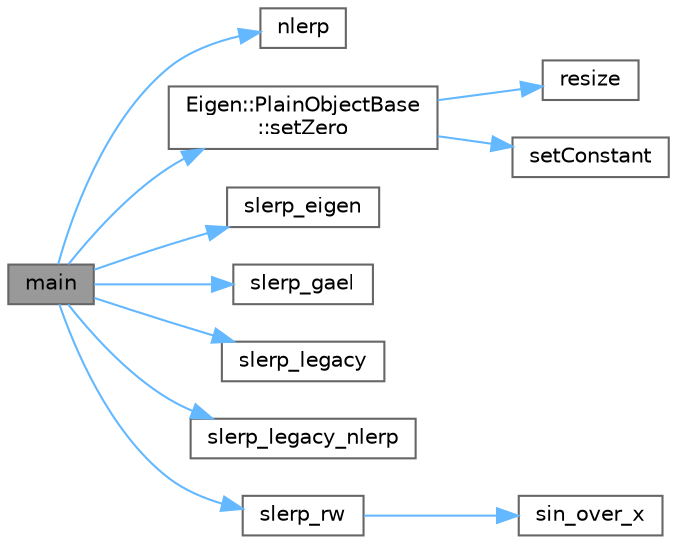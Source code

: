 digraph "main"
{
 // LATEX_PDF_SIZE
  bgcolor="transparent";
  edge [fontname=Helvetica,fontsize=10,labelfontname=Helvetica,labelfontsize=10];
  node [fontname=Helvetica,fontsize=10,shape=box,height=0.2,width=0.4];
  rankdir="LR";
  Node1 [id="Node000001",label="main",height=0.2,width=0.4,color="gray40", fillcolor="grey60", style="filled", fontcolor="black",tooltip=" "];
  Node1 -> Node2 [id="edge1_Node000001_Node000002",color="steelblue1",style="solid",tooltip=" "];
  Node2 [id="Node000002",label="nlerp",height=0.2,width=0.4,color="grey40", fillcolor="white", style="filled",URL="$quat__slerp_8cpp.html#acc9c4a1effdd82608cc89212d1998a96",tooltip=" "];
  Node1 -> Node3 [id="edge2_Node000001_Node000003",color="steelblue1",style="solid",tooltip=" "];
  Node3 [id="Node000003",label="Eigen::PlainObjectBase\l::setZero",height=0.2,width=0.4,color="grey40", fillcolor="white", style="filled",URL="$class_eigen_1_1_plain_object_base.html#ac21ad5f989f320e46958b75ac8d9a1da",tooltip=" "];
  Node3 -> Node4 [id="edge3_Node000003_Node000004",color="steelblue1",style="solid",tooltip=" "];
  Node4 [id="Node000004",label="resize",height=0.2,width=0.4,color="grey40", fillcolor="white", style="filled",URL="$_matrix__resize__int_8cpp.html#a768dd1b4259f262bcd4cab5e61afcea1",tooltip=" "];
  Node3 -> Node5 [id="edge4_Node000003_Node000005",color="steelblue1",style="solid",tooltip=" "];
  Node5 [id="Node000005",label="setConstant",height=0.2,width=0.4,color="grey40", fillcolor="white", style="filled",URL="$_matrix__set_constant__int_8cpp.html#a76d9bdf892e002d33c2bbf3c5bf8ca5b",tooltip=" "];
  Node1 -> Node6 [id="edge5_Node000001_Node000006",color="steelblue1",style="solid",tooltip=" "];
  Node6 [id="Node000006",label="slerp_eigen",height=0.2,width=0.4,color="grey40", fillcolor="white", style="filled",URL="$quat__slerp_8cpp.html#ae62f56f07b194bff3338229918d65e05",tooltip=" "];
  Node1 -> Node7 [id="edge6_Node000001_Node000007",color="steelblue1",style="solid",tooltip=" "];
  Node7 [id="Node000007",label="slerp_gael",height=0.2,width=0.4,color="grey40", fillcolor="white", style="filled",URL="$quat__slerp_8cpp.html#ad679b8a6d98a19aaf6147f6019734eb6",tooltip=" "];
  Node1 -> Node8 [id="edge7_Node000001_Node000008",color="steelblue1",style="solid",tooltip=" "];
  Node8 [id="Node000008",label="slerp_legacy",height=0.2,width=0.4,color="grey40", fillcolor="white", style="filled",URL="$quat__slerp_8cpp.html#aa3373bbc165a4c459aa7fea6fa952887",tooltip=" "];
  Node1 -> Node9 [id="edge8_Node000001_Node000009",color="steelblue1",style="solid",tooltip=" "];
  Node9 [id="Node000009",label="slerp_legacy_nlerp",height=0.2,width=0.4,color="grey40", fillcolor="white", style="filled",URL="$quat__slerp_8cpp.html#acf44c96dda048e6ce4d8a946ff989902",tooltip=" "];
  Node1 -> Node10 [id="edge9_Node000001_Node000010",color="steelblue1",style="solid",tooltip=" "];
  Node10 [id="Node000010",label="slerp_rw",height=0.2,width=0.4,color="grey40", fillcolor="white", style="filled",URL="$quat__slerp_8cpp.html#ad725b03ab5d421a4c5fe6cc70bd5cb68",tooltip=" "];
  Node10 -> Node11 [id="edge10_Node000010_Node000011",color="steelblue1",style="solid",tooltip=" "];
  Node11 [id="Node000011",label="sin_over_x",height=0.2,width=0.4,color="grey40", fillcolor="white", style="filled",URL="$quat__slerp_8cpp.html#aa7a205dd0924af4d71bbc3e552b87fc1",tooltip=" "];
}

